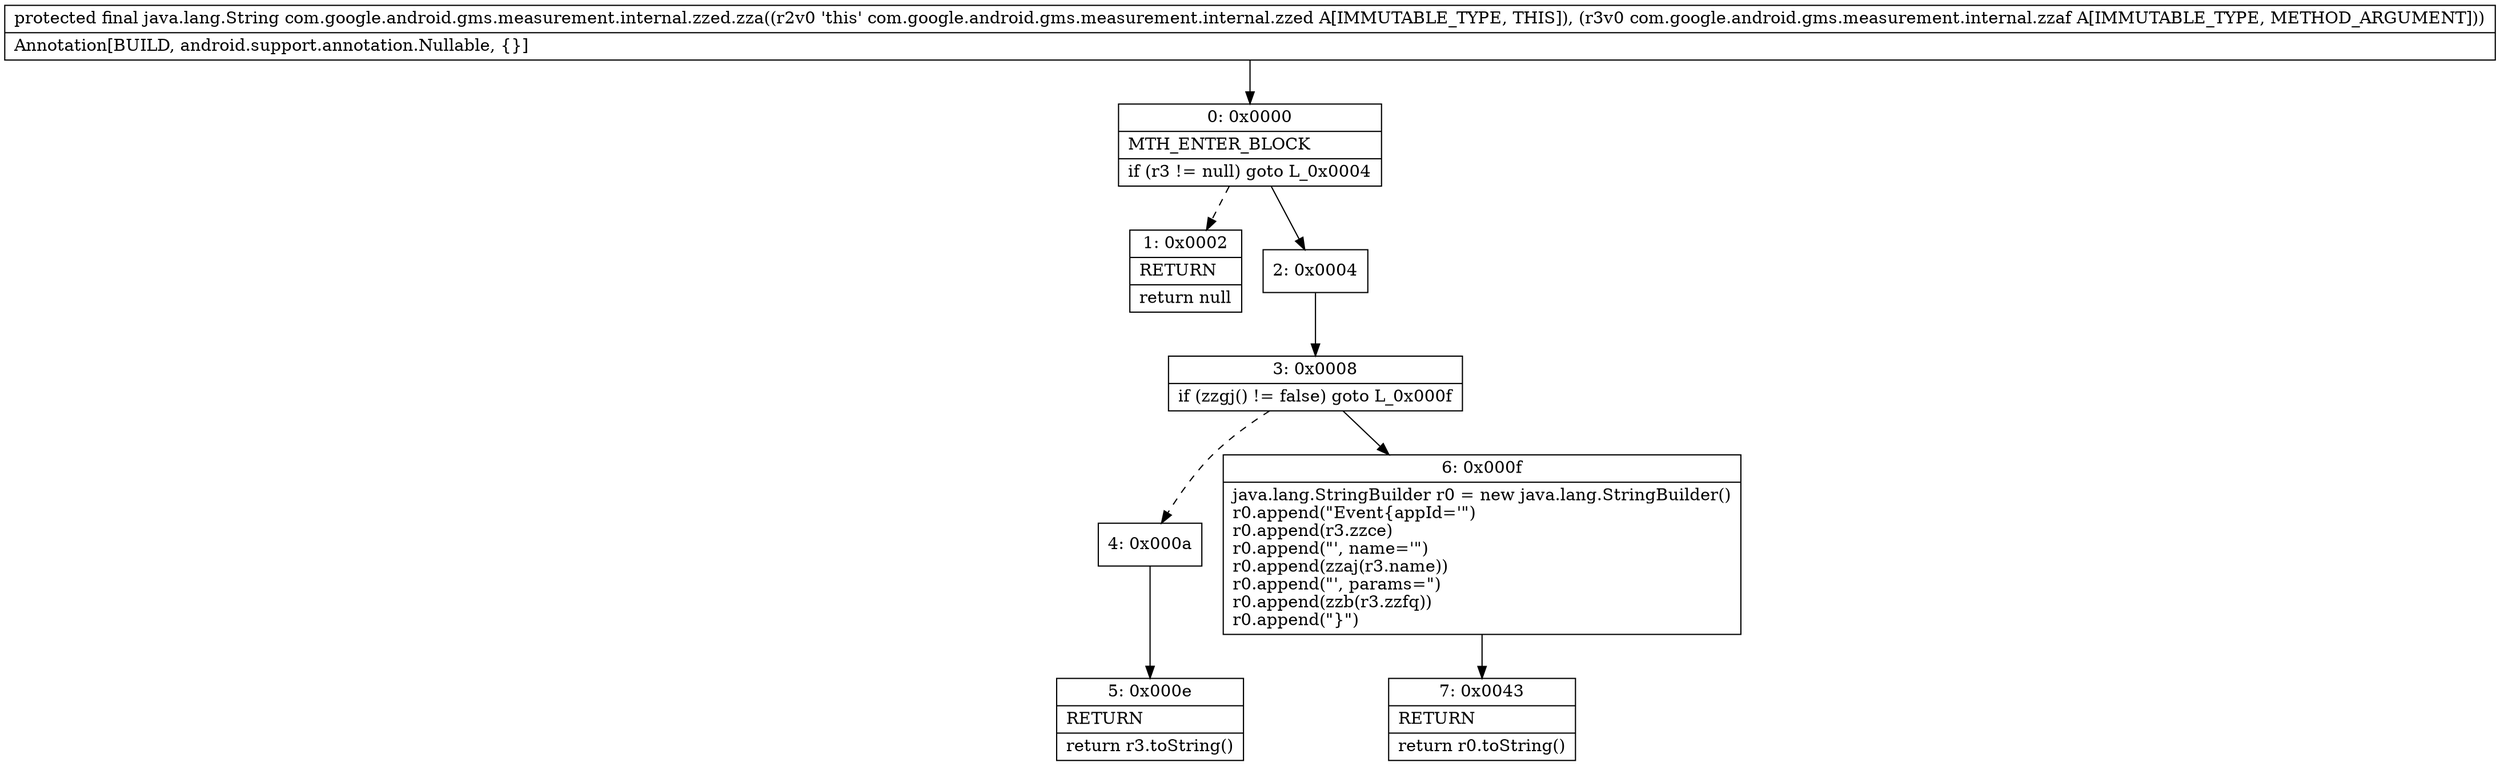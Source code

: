digraph "CFG forcom.google.android.gms.measurement.internal.zzed.zza(Lcom\/google\/android\/gms\/measurement\/internal\/zzaf;)Ljava\/lang\/String;" {
Node_0 [shape=record,label="{0\:\ 0x0000|MTH_ENTER_BLOCK\l|if (r3 != null) goto L_0x0004\l}"];
Node_1 [shape=record,label="{1\:\ 0x0002|RETURN\l|return null\l}"];
Node_2 [shape=record,label="{2\:\ 0x0004}"];
Node_3 [shape=record,label="{3\:\ 0x0008|if (zzgj() != false) goto L_0x000f\l}"];
Node_4 [shape=record,label="{4\:\ 0x000a}"];
Node_5 [shape=record,label="{5\:\ 0x000e|RETURN\l|return r3.toString()\l}"];
Node_6 [shape=record,label="{6\:\ 0x000f|java.lang.StringBuilder r0 = new java.lang.StringBuilder()\lr0.append(\"Event\{appId='\")\lr0.append(r3.zzce)\lr0.append(\"', name='\")\lr0.append(zzaj(r3.name))\lr0.append(\"', params=\")\lr0.append(zzb(r3.zzfq))\lr0.append(\"\}\")\l}"];
Node_7 [shape=record,label="{7\:\ 0x0043|RETURN\l|return r0.toString()\l}"];
MethodNode[shape=record,label="{protected final java.lang.String com.google.android.gms.measurement.internal.zzed.zza((r2v0 'this' com.google.android.gms.measurement.internal.zzed A[IMMUTABLE_TYPE, THIS]), (r3v0 com.google.android.gms.measurement.internal.zzaf A[IMMUTABLE_TYPE, METHOD_ARGUMENT]))  | Annotation[BUILD, android.support.annotation.Nullable, \{\}]\l}"];
MethodNode -> Node_0;
Node_0 -> Node_1[style=dashed];
Node_0 -> Node_2;
Node_2 -> Node_3;
Node_3 -> Node_4[style=dashed];
Node_3 -> Node_6;
Node_4 -> Node_5;
Node_6 -> Node_7;
}

